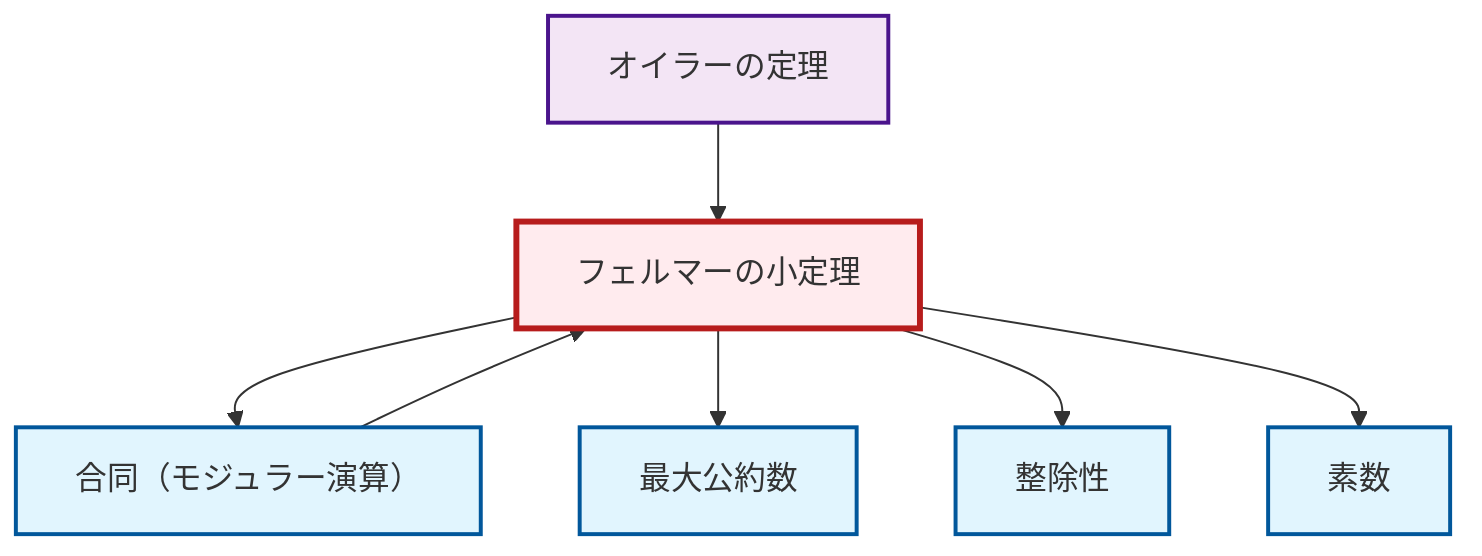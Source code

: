graph TD
    classDef definition fill:#e1f5fe,stroke:#01579b,stroke-width:2px
    classDef theorem fill:#f3e5f5,stroke:#4a148c,stroke-width:2px
    classDef axiom fill:#fff3e0,stroke:#e65100,stroke-width:2px
    classDef example fill:#e8f5e9,stroke:#1b5e20,stroke-width:2px
    classDef current fill:#ffebee,stroke:#b71c1c,stroke-width:3px
    def-prime["素数"]:::definition
    def-gcd["最大公約数"]:::definition
    thm-euler["オイラーの定理"]:::theorem
    def-congruence["合同（モジュラー演算）"]:::definition
    thm-fermat-little["フェルマーの小定理"]:::theorem
    def-divisibility["整除性"]:::definition
    thm-fermat-little --> def-congruence
    thm-fermat-little --> def-gcd
    thm-fermat-little --> def-divisibility
    def-congruence --> thm-fermat-little
    thm-euler --> thm-fermat-little
    thm-fermat-little --> def-prime
    class thm-fermat-little current